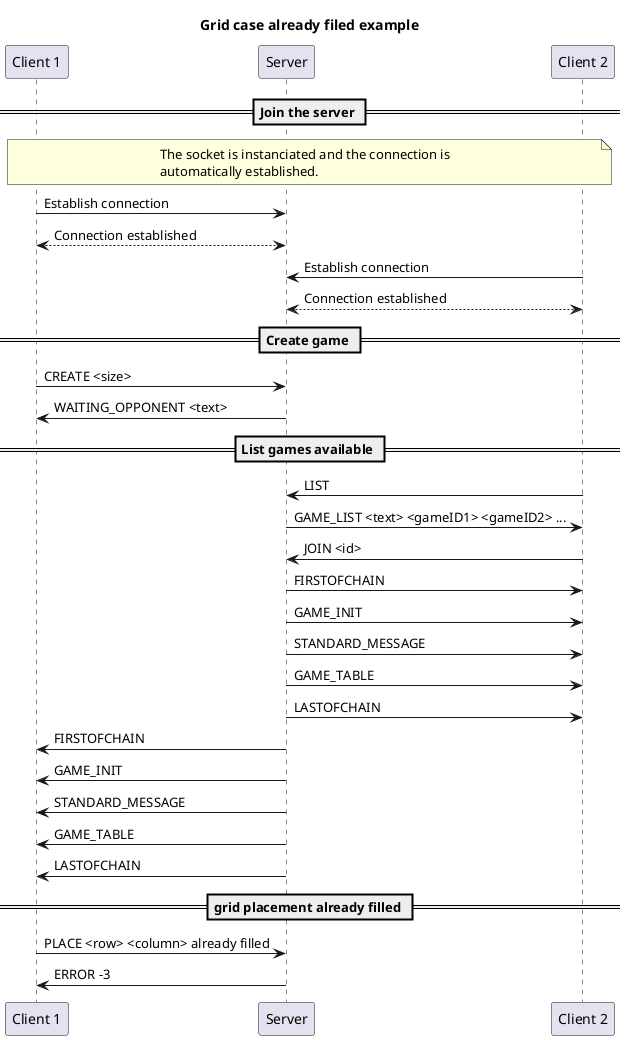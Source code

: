 @startuml

title "Grid case already filed example"

participant "Client 1" as c1
participant "Server" as s
participant "Client 2" as c2

== Join the server ==

note over c1, c2
The socket is instanciated and the connection is
automatically established.
end note

c1->s : Establish connection
c1<-->s : Connection established

c2->s : Establish connection
c2<-->s : Connection established


== Create game ==

c1->s: CREATE <size>
s->c1: WAITING_OPPONENT <text>

== List games available ==

c2->s: LIST
s->c2: GAME_LIST <text> <gameID1> <gameID2> ...

c2->s: JOIN <id>

s->c2: FIRSTOFCHAIN
s->c2: GAME_INIT
s->c2: STANDARD_MESSAGE
s->c2: GAME_TABLE
s->c2: LASTOFCHAIN

s->c1: FIRSTOFCHAIN
s->c1: GAME_INIT
s->c1: STANDARD_MESSAGE
s->c1: GAME_TABLE
s->c1: LASTOFCHAIN

== grid placement already filled ==
c1->s: PLACE <row> <column> already filled
s->c1: ERROR -3



@enduml
